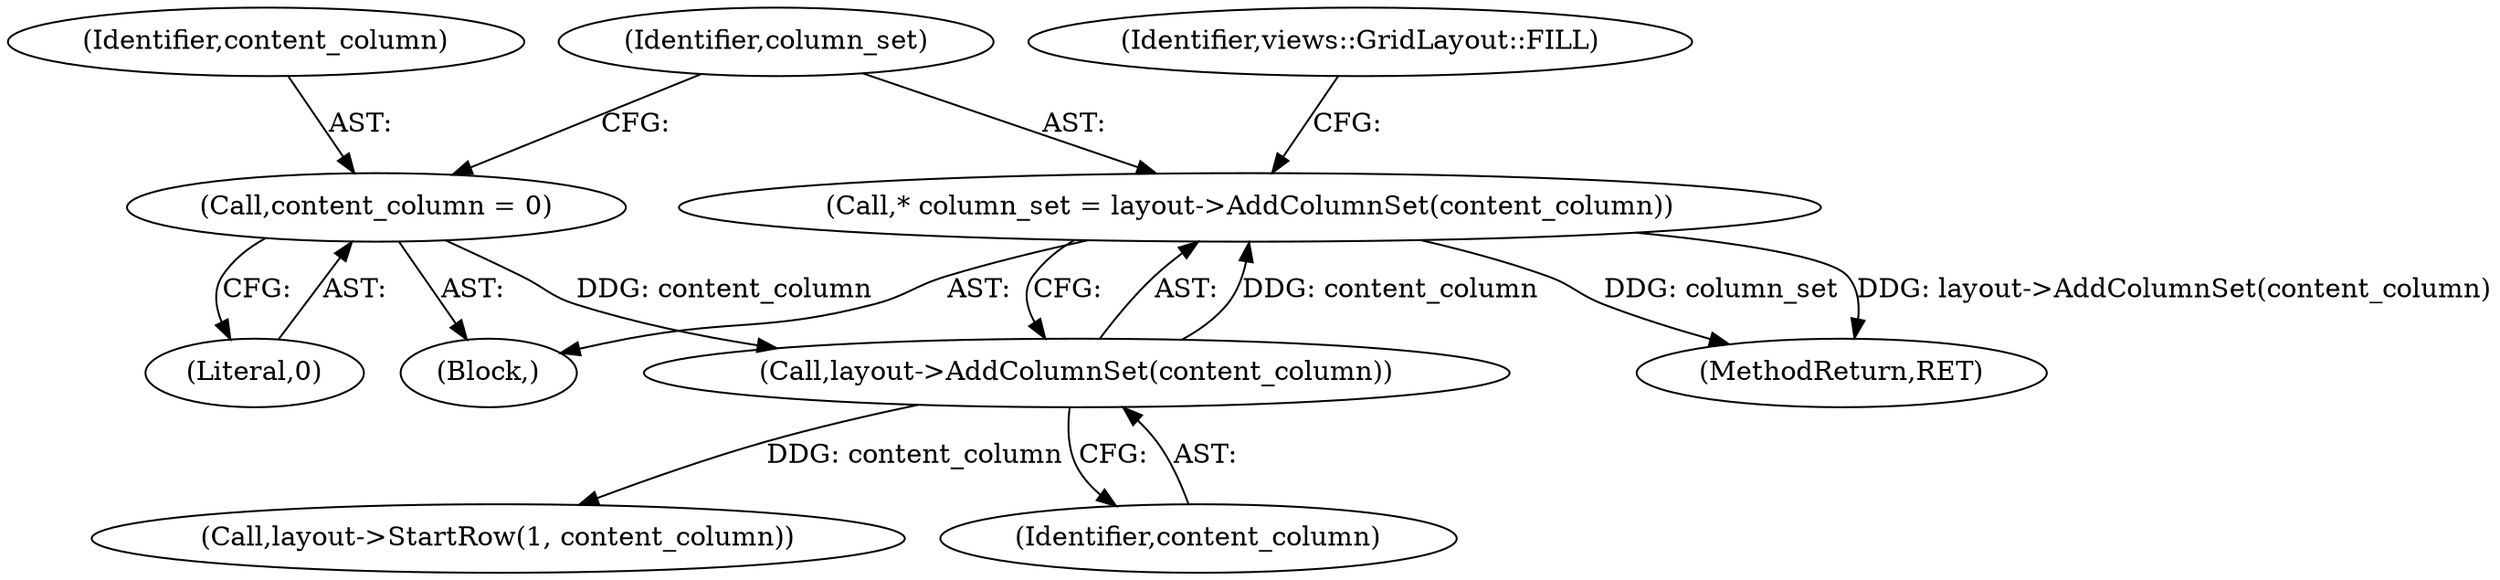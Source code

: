 digraph "0_Chrome_f2cba0d13b3a6d76dedede66731e5ca253d3b2af_1@pointer" {
"1000128" [label="(Call,* column_set = layout->AddColumnSet(content_column))"];
"1000130" [label="(Call,layout->AddColumnSet(content_column))"];
"1000124" [label="(Call,content_column = 0)"];
"1000130" [label="(Call,layout->AddColumnSet(content_column))"];
"1000126" [label="(Literal,0)"];
"1000133" [label="(Identifier,views::GridLayout::FILL)"];
"1000143" [label="(Call,layout->StartRow(1, content_column))"];
"1000125" [label="(Identifier,content_column)"];
"1000192" [label="(MethodReturn,RET)"];
"1000124" [label="(Call,content_column = 0)"];
"1000128" [label="(Call,* column_set = layout->AddColumnSet(content_column))"];
"1000129" [label="(Identifier,column_set)"];
"1000131" [label="(Identifier,content_column)"];
"1000107" [label="(Block,)"];
"1000128" -> "1000107"  [label="AST: "];
"1000128" -> "1000130"  [label="CFG: "];
"1000129" -> "1000128"  [label="AST: "];
"1000130" -> "1000128"  [label="AST: "];
"1000133" -> "1000128"  [label="CFG: "];
"1000128" -> "1000192"  [label="DDG: layout->AddColumnSet(content_column)"];
"1000128" -> "1000192"  [label="DDG: column_set"];
"1000130" -> "1000128"  [label="DDG: content_column"];
"1000130" -> "1000131"  [label="CFG: "];
"1000131" -> "1000130"  [label="AST: "];
"1000124" -> "1000130"  [label="DDG: content_column"];
"1000130" -> "1000143"  [label="DDG: content_column"];
"1000124" -> "1000107"  [label="AST: "];
"1000124" -> "1000126"  [label="CFG: "];
"1000125" -> "1000124"  [label="AST: "];
"1000126" -> "1000124"  [label="AST: "];
"1000129" -> "1000124"  [label="CFG: "];
}
